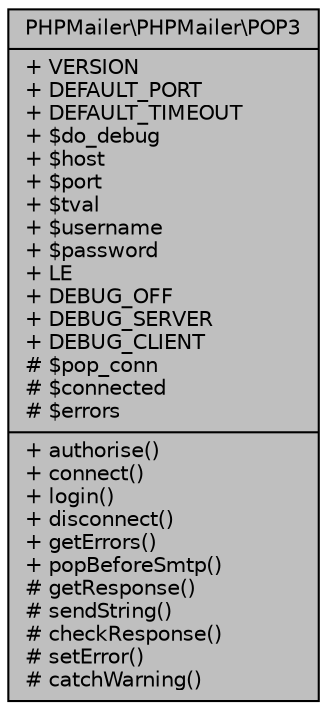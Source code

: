 digraph "PHPMailer\PHPMailer\POP3"
{
 // LATEX_PDF_SIZE
  edge [fontname="Helvetica",fontsize="10",labelfontname="Helvetica",labelfontsize="10"];
  node [fontname="Helvetica",fontsize="10",shape=record];
  Node1 [label="{PHPMailer\\PHPMailer\\POP3\n|+ VERSION\l+ DEFAULT_PORT\l+ DEFAULT_TIMEOUT\l+ $do_debug\l+ $host\l+ $port\l+ $tval\l+ $username\l+ $password\l+ LE\l+ DEBUG_OFF\l+ DEBUG_SERVER\l+ DEBUG_CLIENT\l# $pop_conn\l# $connected\l# $errors\l|+ authorise()\l+ connect()\l+ login()\l+ disconnect()\l+ getErrors()\l+ popBeforeSmtp()\l# getResponse()\l# sendString()\l# checkResponse()\l# setError()\l# catchWarning()\l}",height=0.2,width=0.4,color="black", fillcolor="grey75", style="filled", fontcolor="black",tooltip=" "];
}
